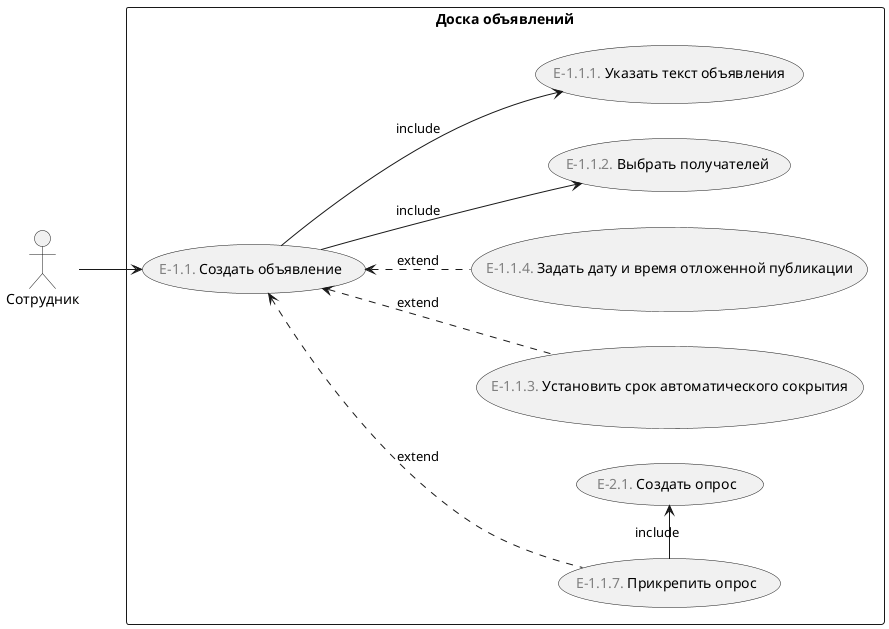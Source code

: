 ﻿@startuml
'https://plantuml.com/use-case-diagram

left to right direction

:Сотрудник: as employee

rectangle "Доска объявлений" {
    (<font color="gray">E-1.1.</font> Создать объявление) as create_announcement
    (<font color="gray">E-1.1.7.</font> Прикрепить опрос) as add_survey

    employee --> create_announcement
     
    create_announcement <.. add_survey : extend
    create_announcement <.. (<font color="gray">E-1.1.3.</font> Установить срок автоматического сокрытия) : extend
    create_announcement <.. (<font color="gray">E-1.1.4.</font> Задать дату и время отложенной публикации) : extend
    create_announcement --> (<font color="gray">E-1.1.2.</font> Выбрать получателей) : include
    create_announcement --> (<font color="gray">E-1.1.1.</font> Указать текст объявления) : include
    
    add_survey -right-> (<font color="gray">E-2.1.</font> Создать опрос) : include
}
@enduml